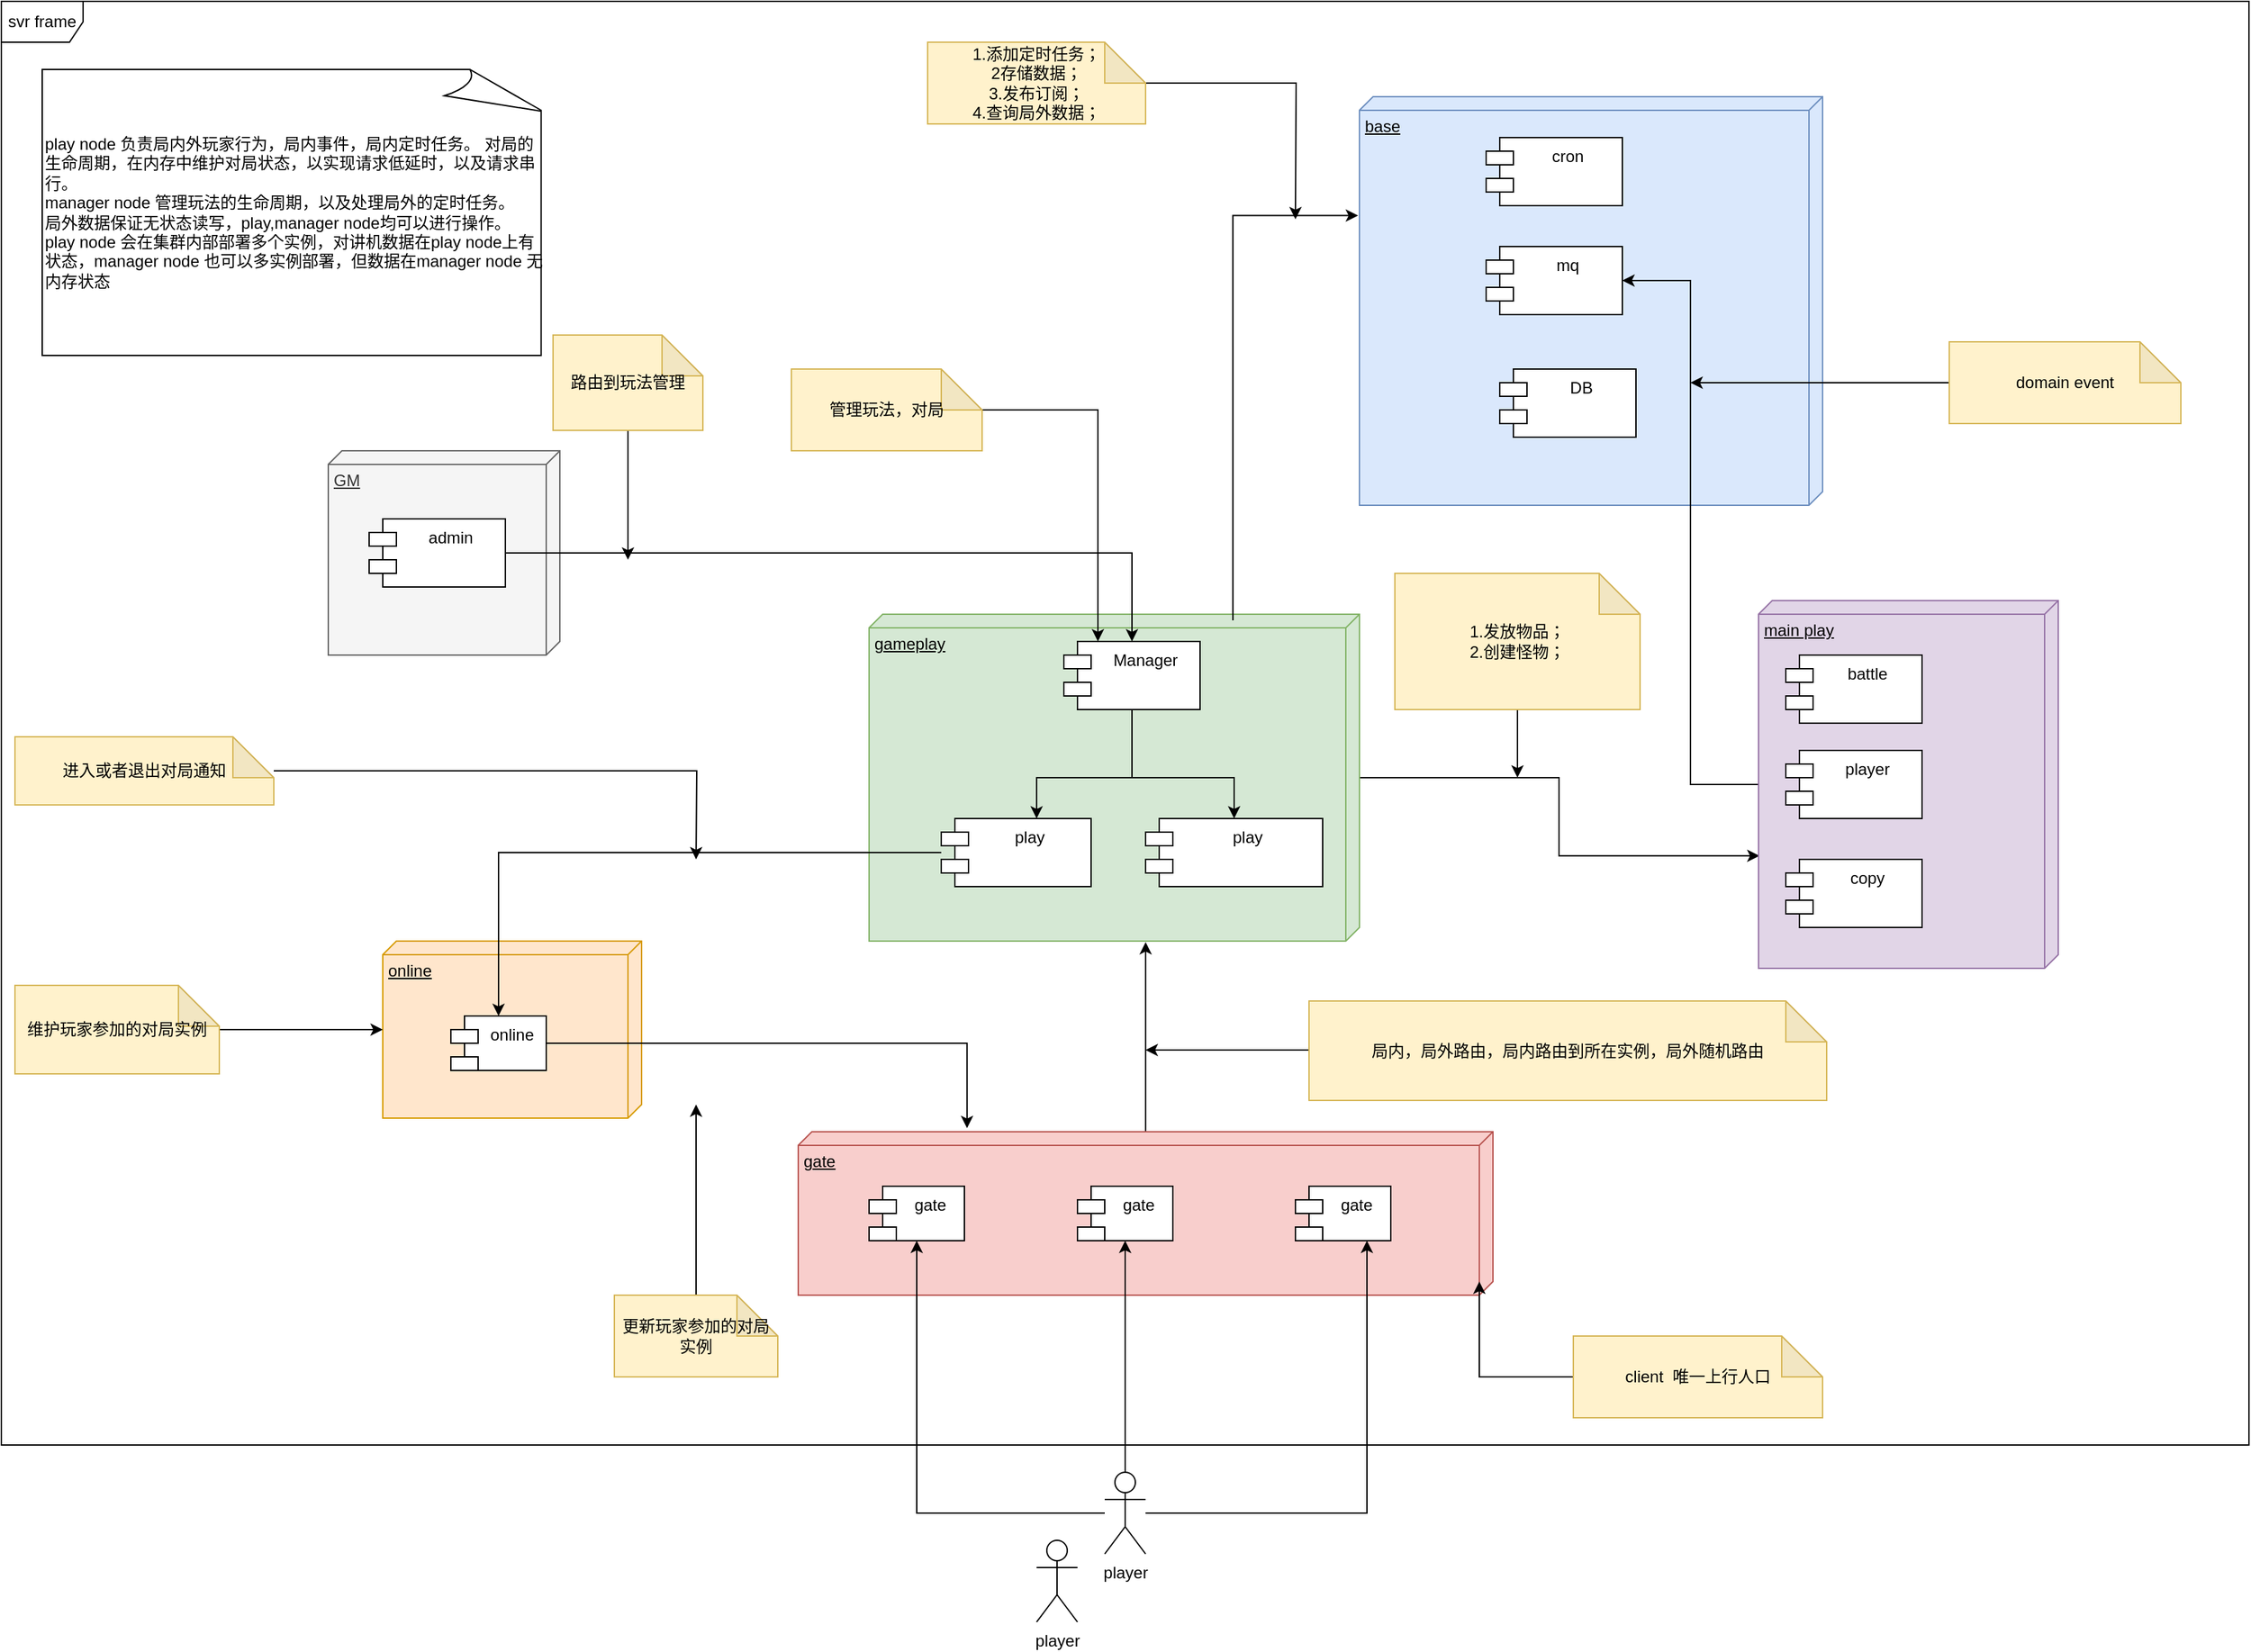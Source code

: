 <mxfile version="21.6.2" type="device">
  <diagram name="Page-1" id="929967ad-93f9-6ef4-fab6-5d389245f69c">
    <mxGraphModel dx="2074" dy="2307" grid="1" gridSize="10" guides="1" tooltips="1" connect="1" arrows="1" fold="1" page="1" pageScale="1.5" pageWidth="1169" pageHeight="826" background="none" math="0" shadow="0">
      <root>
        <mxCell id="0" style=";html=1;" />
        <mxCell id="1" style=";html=1;" parent="0" />
        <mxCell id="lPuB8WdmIO2W0yDdV0Bj-1" value="svr frame" style="shape=umlFrame;whiteSpace=wrap;html=1;pointerEvents=0;" vertex="1" parent="1">
          <mxGeometry x="60" y="-20" width="1650" height="1060" as="geometry" />
        </mxCell>
        <mxCell id="lPuB8WdmIO2W0yDdV0Bj-2" value="GM" style="verticalAlign=top;align=left;spacingTop=8;spacingLeft=2;spacingRight=12;shape=cube;size=10;direction=south;fontStyle=4;html=1;whiteSpace=wrap;fillColor=#f5f5f5;fontColor=#333333;strokeColor=#666666;" vertex="1" parent="1">
          <mxGeometry x="300" y="310" width="170" height="150" as="geometry" />
        </mxCell>
        <mxCell id="lPuB8WdmIO2W0yDdV0Bj-73" style="edgeStyle=orthogonalEdgeStyle;rounded=0;orthogonalLoop=1;jettySize=auto;html=1;entryX=0.694;entryY=0.997;entryDx=0;entryDy=0;entryPerimeter=0;" edge="1" parent="1" source="lPuB8WdmIO2W0yDdV0Bj-4" target="lPuB8WdmIO2W0yDdV0Bj-33">
          <mxGeometry relative="1" as="geometry" />
        </mxCell>
        <mxCell id="lPuB8WdmIO2W0yDdV0Bj-4" value="gameplay" style="verticalAlign=top;align=left;spacingTop=8;spacingLeft=2;spacingRight=12;shape=cube;size=10;direction=south;fontStyle=4;html=1;whiteSpace=wrap;fillColor=#d5e8d4;strokeColor=#82b366;" vertex="1" parent="1">
          <mxGeometry x="697" y="430" width="360" height="240" as="geometry" />
        </mxCell>
        <mxCell id="lPuB8WdmIO2W0yDdV0Bj-10" style="edgeStyle=orthogonalEdgeStyle;rounded=0;orthogonalLoop=1;jettySize=auto;html=1;exitX=0.5;exitY=1;exitDx=0;exitDy=0;" edge="1" parent="1" source="lPuB8WdmIO2W0yDdV0Bj-7" target="lPuB8WdmIO2W0yDdV0Bj-8">
          <mxGeometry relative="1" as="geometry">
            <Array as="points">
              <mxPoint x="890" y="550" />
              <mxPoint x="820" y="550" />
            </Array>
          </mxGeometry>
        </mxCell>
        <mxCell id="lPuB8WdmIO2W0yDdV0Bj-16" style="edgeStyle=orthogonalEdgeStyle;rounded=0;orthogonalLoop=1;jettySize=auto;html=1;exitX=0.5;exitY=1;exitDx=0;exitDy=0;" edge="1" parent="1" source="lPuB8WdmIO2W0yDdV0Bj-7" target="lPuB8WdmIO2W0yDdV0Bj-9">
          <mxGeometry relative="1" as="geometry">
            <Array as="points">
              <mxPoint x="890" y="550" />
              <mxPoint x="965" y="550" />
            </Array>
          </mxGeometry>
        </mxCell>
        <mxCell id="lPuB8WdmIO2W0yDdV0Bj-70" style="edgeStyle=orthogonalEdgeStyle;rounded=0;orthogonalLoop=1;jettySize=auto;html=1;entryX=0.291;entryY=1.003;entryDx=0;entryDy=0;entryPerimeter=0;exitX=0.019;exitY=0.258;exitDx=0;exitDy=0;exitPerimeter=0;" edge="1" parent="1" source="lPuB8WdmIO2W0yDdV0Bj-4" target="lPuB8WdmIO2W0yDdV0Bj-29">
          <mxGeometry relative="1" as="geometry" />
        </mxCell>
        <mxCell id="lPuB8WdmIO2W0yDdV0Bj-7" value="Manager" style="shape=module;align=left;spacingLeft=20;align=center;verticalAlign=top;whiteSpace=wrap;html=1;" vertex="1" parent="1">
          <mxGeometry x="840" y="450" width="100" height="50" as="geometry" />
        </mxCell>
        <mxCell id="lPuB8WdmIO2W0yDdV0Bj-9" value="play" style="shape=module;align=left;spacingLeft=20;align=center;verticalAlign=top;whiteSpace=wrap;html=1;" vertex="1" parent="1">
          <mxGeometry x="900" y="580" width="130" height="50" as="geometry" />
        </mxCell>
        <mxCell id="lPuB8WdmIO2W0yDdV0Bj-12" value="online" style="verticalAlign=top;align=left;spacingTop=8;spacingLeft=2;spacingRight=12;shape=cube;size=10;direction=south;fontStyle=4;html=1;whiteSpace=wrap;fillColor=#ffe6cc;strokeColor=#d79b00;" vertex="1" parent="1">
          <mxGeometry x="340" y="670" width="190" height="130" as="geometry" />
        </mxCell>
        <mxCell id="lPuB8WdmIO2W0yDdV0Bj-28" style="edgeStyle=orthogonalEdgeStyle;rounded=0;orthogonalLoop=1;jettySize=auto;html=1;" edge="1" parent="1" source="lPuB8WdmIO2W0yDdV0Bj-8" target="lPuB8WdmIO2W0yDdV0Bj-18">
          <mxGeometry relative="1" as="geometry" />
        </mxCell>
        <mxCell id="lPuB8WdmIO2W0yDdV0Bj-8" value="play" style="shape=module;align=left;spacingLeft=20;align=center;verticalAlign=top;whiteSpace=wrap;html=1;" vertex="1" parent="1">
          <mxGeometry x="750" y="580" width="110" height="50" as="geometry" />
        </mxCell>
        <mxCell id="lPuB8WdmIO2W0yDdV0Bj-76" style="edgeStyle=orthogonalEdgeStyle;rounded=0;orthogonalLoop=1;jettySize=auto;html=1;entryX=1.003;entryY=0.436;entryDx=0;entryDy=0;entryPerimeter=0;" edge="1" parent="1" source="lPuB8WdmIO2W0yDdV0Bj-17" target="lPuB8WdmIO2W0yDdV0Bj-4">
          <mxGeometry relative="1" as="geometry" />
        </mxCell>
        <mxCell id="lPuB8WdmIO2W0yDdV0Bj-17" value="gate" style="verticalAlign=top;align=left;spacingTop=8;spacingLeft=2;spacingRight=12;shape=cube;size=10;direction=south;fontStyle=4;html=1;whiteSpace=wrap;fillColor=#f8cecc;strokeColor=#b85450;" vertex="1" parent="1">
          <mxGeometry x="645" y="810" width="510" height="120" as="geometry" />
        </mxCell>
        <mxCell id="lPuB8WdmIO2W0yDdV0Bj-26" style="edgeStyle=orthogonalEdgeStyle;rounded=0;orthogonalLoop=1;jettySize=auto;html=1;entryX=-0.022;entryY=0.757;entryDx=0;entryDy=0;entryPerimeter=0;" edge="1" parent="1" source="lPuB8WdmIO2W0yDdV0Bj-18" target="lPuB8WdmIO2W0yDdV0Bj-17">
          <mxGeometry relative="1" as="geometry" />
        </mxCell>
        <mxCell id="lPuB8WdmIO2W0yDdV0Bj-18" value="online" style="shape=module;align=left;spacingLeft=20;align=center;verticalAlign=top;whiteSpace=wrap;html=1;" vertex="1" parent="1">
          <mxGeometry x="390" y="725" width="70" height="40" as="geometry" />
        </mxCell>
        <mxCell id="lPuB8WdmIO2W0yDdV0Bj-19" value="gate" style="shape=module;align=left;spacingLeft=20;align=center;verticalAlign=top;whiteSpace=wrap;html=1;" vertex="1" parent="1">
          <mxGeometry x="697" y="850" width="70" height="40" as="geometry" />
        </mxCell>
        <mxCell id="lPuB8WdmIO2W0yDdV0Bj-20" value="gate" style="shape=module;align=left;spacingLeft=20;align=center;verticalAlign=top;whiteSpace=wrap;html=1;" vertex="1" parent="1">
          <mxGeometry x="850" y="850" width="70" height="40" as="geometry" />
        </mxCell>
        <mxCell id="lPuB8WdmIO2W0yDdV0Bj-21" value="gate" style="shape=module;align=left;spacingLeft=20;align=center;verticalAlign=top;whiteSpace=wrap;html=1;" vertex="1" parent="1">
          <mxGeometry x="1010" y="850" width="70" height="40" as="geometry" />
        </mxCell>
        <mxCell id="lPuB8WdmIO2W0yDdV0Bj-24" style="edgeStyle=orthogonalEdgeStyle;rounded=0;orthogonalLoop=1;jettySize=auto;html=1;exitX=1;exitY=0.5;exitDx=0;exitDy=0;" edge="1" parent="1" source="lPuB8WdmIO2W0yDdV0Bj-22" target="lPuB8WdmIO2W0yDdV0Bj-7">
          <mxGeometry relative="1" as="geometry" />
        </mxCell>
        <mxCell id="lPuB8WdmIO2W0yDdV0Bj-22" value="admin" style="shape=module;align=left;spacingLeft=20;align=center;verticalAlign=top;whiteSpace=wrap;html=1;" vertex="1" parent="1">
          <mxGeometry x="330" y="360" width="100" height="50" as="geometry" />
        </mxCell>
        <mxCell id="lPuB8WdmIO2W0yDdV0Bj-29" value="base" style="verticalAlign=top;align=left;spacingTop=8;spacingLeft=2;spacingRight=12;shape=cube;size=10;direction=south;fontStyle=4;html=1;whiteSpace=wrap;fillColor=#dae8fc;strokeColor=#6c8ebf;" vertex="1" parent="1">
          <mxGeometry x="1057" y="50" width="340" height="300" as="geometry" />
        </mxCell>
        <mxCell id="lPuB8WdmIO2W0yDdV0Bj-30" value="cron" style="shape=module;align=left;spacingLeft=20;align=center;verticalAlign=top;whiteSpace=wrap;html=1;" vertex="1" parent="1">
          <mxGeometry x="1150" y="80" width="100" height="50" as="geometry" />
        </mxCell>
        <mxCell id="lPuB8WdmIO2W0yDdV0Bj-31" value="mq" style="shape=module;align=left;spacingLeft=20;align=center;verticalAlign=top;whiteSpace=wrap;html=1;" vertex="1" parent="1">
          <mxGeometry x="1150" y="160" width="100" height="50" as="geometry" />
        </mxCell>
        <mxCell id="lPuB8WdmIO2W0yDdV0Bj-32" value="DB" style="shape=module;align=left;spacingLeft=20;align=center;verticalAlign=top;whiteSpace=wrap;html=1;" vertex="1" parent="1">
          <mxGeometry x="1160" y="250" width="100" height="50" as="geometry" />
        </mxCell>
        <mxCell id="lPuB8WdmIO2W0yDdV0Bj-38" style="edgeStyle=orthogonalEdgeStyle;rounded=0;orthogonalLoop=1;jettySize=auto;html=1;entryX=1;entryY=0.5;entryDx=0;entryDy=0;" edge="1" parent="1" source="lPuB8WdmIO2W0yDdV0Bj-33" target="lPuB8WdmIO2W0yDdV0Bj-31">
          <mxGeometry relative="1" as="geometry" />
        </mxCell>
        <mxCell id="lPuB8WdmIO2W0yDdV0Bj-33" value="main play" style="verticalAlign=top;align=left;spacingTop=8;spacingLeft=2;spacingRight=12;shape=cube;size=10;direction=south;fontStyle=4;html=1;whiteSpace=wrap;fillColor=#e1d5e7;strokeColor=#9673a6;" vertex="1" parent="1">
          <mxGeometry x="1350" y="420" width="220" height="270" as="geometry" />
        </mxCell>
        <mxCell id="lPuB8WdmIO2W0yDdV0Bj-34" value="battle" style="shape=module;align=left;spacingLeft=20;align=center;verticalAlign=top;whiteSpace=wrap;html=1;" vertex="1" parent="1">
          <mxGeometry x="1370" y="460" width="100" height="50" as="geometry" />
        </mxCell>
        <mxCell id="lPuB8WdmIO2W0yDdV0Bj-35" value="player" style="shape=module;align=left;spacingLeft=20;align=center;verticalAlign=top;whiteSpace=wrap;html=1;" vertex="1" parent="1">
          <mxGeometry x="1370" y="530" width="100" height="50" as="geometry" />
        </mxCell>
        <mxCell id="lPuB8WdmIO2W0yDdV0Bj-36" value="copy" style="shape=module;align=left;spacingLeft=20;align=center;verticalAlign=top;whiteSpace=wrap;html=1;" vertex="1" parent="1">
          <mxGeometry x="1370" y="610" width="100" height="50" as="geometry" />
        </mxCell>
        <mxCell id="lPuB8WdmIO2W0yDdV0Bj-40" style="edgeStyle=orthogonalEdgeStyle;rounded=0;orthogonalLoop=1;jettySize=auto;html=1;" edge="1" parent="1" source="lPuB8WdmIO2W0yDdV0Bj-39">
          <mxGeometry relative="1" as="geometry">
            <mxPoint x="1300" y="260" as="targetPoint" />
          </mxGeometry>
        </mxCell>
        <mxCell id="lPuB8WdmIO2W0yDdV0Bj-39" value="domain event" style="shape=note;whiteSpace=wrap;html=1;backgroundOutline=1;darkOpacity=0.05;fillColor=#fff2cc;strokeColor=#d6b656;" vertex="1" parent="1">
          <mxGeometry x="1490" y="230" width="170" height="60" as="geometry" />
        </mxCell>
        <mxCell id="lPuB8WdmIO2W0yDdV0Bj-46" style="edgeStyle=orthogonalEdgeStyle;rounded=0;orthogonalLoop=1;jettySize=auto;html=1;" edge="1" parent="1" source="lPuB8WdmIO2W0yDdV0Bj-41" target="lPuB8WdmIO2W0yDdV0Bj-19">
          <mxGeometry relative="1" as="geometry" />
        </mxCell>
        <mxCell id="lPuB8WdmIO2W0yDdV0Bj-47" style="edgeStyle=orthogonalEdgeStyle;rounded=0;orthogonalLoop=1;jettySize=auto;html=1;" edge="1" parent="1" source="lPuB8WdmIO2W0yDdV0Bj-41" target="lPuB8WdmIO2W0yDdV0Bj-20">
          <mxGeometry relative="1" as="geometry" />
        </mxCell>
        <mxCell id="lPuB8WdmIO2W0yDdV0Bj-48" style="edgeStyle=orthogonalEdgeStyle;rounded=0;orthogonalLoop=1;jettySize=auto;html=1;entryX=0.75;entryY=1;entryDx=0;entryDy=0;" edge="1" parent="1" source="lPuB8WdmIO2W0yDdV0Bj-41" target="lPuB8WdmIO2W0yDdV0Bj-21">
          <mxGeometry relative="1" as="geometry" />
        </mxCell>
        <mxCell id="lPuB8WdmIO2W0yDdV0Bj-41" value="player" style="shape=umlActor;verticalLabelPosition=bottom;verticalAlign=top;html=1;" vertex="1" parent="1">
          <mxGeometry x="870" y="1060" width="30" height="60" as="geometry" />
        </mxCell>
        <mxCell id="lPuB8WdmIO2W0yDdV0Bj-49" value="player" style="shape=umlActor;verticalLabelPosition=bottom;verticalAlign=top;html=1;" vertex="1" parent="1">
          <mxGeometry x="820" y="1110" width="30" height="60" as="geometry" />
        </mxCell>
        <mxCell id="lPuB8WdmIO2W0yDdV0Bj-51" style="edgeStyle=orthogonalEdgeStyle;rounded=0;orthogonalLoop=1;jettySize=auto;html=1;entryX=0;entryY=0;entryDx=110;entryDy=10;entryPerimeter=0;" edge="1" parent="1" source="lPuB8WdmIO2W0yDdV0Bj-50" target="lPuB8WdmIO2W0yDdV0Bj-17">
          <mxGeometry relative="1" as="geometry" />
        </mxCell>
        <mxCell id="lPuB8WdmIO2W0yDdV0Bj-50" value="client&amp;nbsp; 唯一上行人口" style="shape=note;whiteSpace=wrap;html=1;backgroundOutline=1;darkOpacity=0.05;fillColor=#fff2cc;strokeColor=#d6b656;" vertex="1" parent="1">
          <mxGeometry x="1214" y="960" width="183" height="60" as="geometry" />
        </mxCell>
        <mxCell id="lPuB8WdmIO2W0yDdV0Bj-53" style="edgeStyle=orthogonalEdgeStyle;rounded=0;orthogonalLoop=1;jettySize=auto;html=1;" edge="1" parent="1" source="lPuB8WdmIO2W0yDdV0Bj-52" target="lPuB8WdmIO2W0yDdV0Bj-12">
          <mxGeometry relative="1" as="geometry" />
        </mxCell>
        <mxCell id="lPuB8WdmIO2W0yDdV0Bj-52" value="维护玩家参加的对局实例" style="shape=note;whiteSpace=wrap;html=1;backgroundOutline=1;darkOpacity=0.05;fillColor=#fff2cc;strokeColor=#d6b656;" vertex="1" parent="1">
          <mxGeometry x="70" y="702.5" width="150" height="65" as="geometry" />
        </mxCell>
        <mxCell id="lPuB8WdmIO2W0yDdV0Bj-55" style="edgeStyle=orthogonalEdgeStyle;rounded=0;orthogonalLoop=1;jettySize=auto;html=1;" edge="1" parent="1" source="lPuB8WdmIO2W0yDdV0Bj-54">
          <mxGeometry relative="1" as="geometry">
            <mxPoint x="570" y="790" as="targetPoint" />
          </mxGeometry>
        </mxCell>
        <mxCell id="lPuB8WdmIO2W0yDdV0Bj-54" value="更新玩家参加的对局实例" style="shape=note;whiteSpace=wrap;html=1;backgroundOutline=1;darkOpacity=0.05;fillColor=#fff2cc;strokeColor=#d6b656;" vertex="1" parent="1">
          <mxGeometry x="510" y="930" width="120" height="60" as="geometry" />
        </mxCell>
        <mxCell id="lPuB8WdmIO2W0yDdV0Bj-57" style="edgeStyle=orthogonalEdgeStyle;rounded=0;orthogonalLoop=1;jettySize=auto;html=1;" edge="1" parent="1" source="lPuB8WdmIO2W0yDdV0Bj-56">
          <mxGeometry relative="1" as="geometry">
            <mxPoint x="570" y="610" as="targetPoint" />
          </mxGeometry>
        </mxCell>
        <mxCell id="lPuB8WdmIO2W0yDdV0Bj-56" value="进入或者退出对局通知" style="shape=note;whiteSpace=wrap;html=1;backgroundOutline=1;darkOpacity=0.05;fillColor=#fff2cc;strokeColor=#d6b656;" vertex="1" parent="1">
          <mxGeometry x="70" y="520" width="190" height="50" as="geometry" />
        </mxCell>
        <mxCell id="lPuB8WdmIO2W0yDdV0Bj-61" style="edgeStyle=orthogonalEdgeStyle;rounded=0;orthogonalLoop=1;jettySize=auto;html=1;entryX=0.25;entryY=0;entryDx=0;entryDy=0;" edge="1" parent="1" source="lPuB8WdmIO2W0yDdV0Bj-58" target="lPuB8WdmIO2W0yDdV0Bj-7">
          <mxGeometry relative="1" as="geometry" />
        </mxCell>
        <mxCell id="lPuB8WdmIO2W0yDdV0Bj-58" value="管理玩法，对局" style="shape=note;whiteSpace=wrap;html=1;backgroundOutline=1;darkOpacity=0.05;fillColor=#fff2cc;strokeColor=#d6b656;" vertex="1" parent="1">
          <mxGeometry x="640" y="250" width="140" height="60" as="geometry" />
        </mxCell>
        <mxCell id="lPuB8WdmIO2W0yDdV0Bj-72" style="edgeStyle=orthogonalEdgeStyle;rounded=0;orthogonalLoop=1;jettySize=auto;html=1;" edge="1" parent="1" source="lPuB8WdmIO2W0yDdV0Bj-71">
          <mxGeometry relative="1" as="geometry">
            <mxPoint x="1010" y="140" as="targetPoint" />
          </mxGeometry>
        </mxCell>
        <mxCell id="lPuB8WdmIO2W0yDdV0Bj-71" value="1.添加定时任务；&lt;br&gt;2存储数据；&lt;br&gt;3.发布订阅；&lt;br&gt;4.查询局外数据；" style="shape=note;whiteSpace=wrap;html=1;backgroundOutline=1;darkOpacity=0.05;fillColor=#fff2cc;strokeColor=#d6b656;" vertex="1" parent="1">
          <mxGeometry x="740" y="10" width="160" height="60" as="geometry" />
        </mxCell>
        <mxCell id="lPuB8WdmIO2W0yDdV0Bj-75" style="edgeStyle=orthogonalEdgeStyle;rounded=0;orthogonalLoop=1;jettySize=auto;html=1;" edge="1" parent="1" source="lPuB8WdmIO2W0yDdV0Bj-74">
          <mxGeometry relative="1" as="geometry">
            <mxPoint x="1173" y="550" as="targetPoint" />
          </mxGeometry>
        </mxCell>
        <mxCell id="lPuB8WdmIO2W0yDdV0Bj-74" value="1.发放物品；&lt;br&gt;2.创建怪物；" style="shape=note;whiteSpace=wrap;html=1;backgroundOutline=1;darkOpacity=0.05;fillColor=#fff2cc;strokeColor=#d6b656;" vertex="1" parent="1">
          <mxGeometry x="1083" y="400" width="180" height="100" as="geometry" />
        </mxCell>
        <mxCell id="lPuB8WdmIO2W0yDdV0Bj-79" style="edgeStyle=orthogonalEdgeStyle;rounded=0;orthogonalLoop=1;jettySize=auto;html=1;" edge="1" parent="1" source="lPuB8WdmIO2W0yDdV0Bj-77">
          <mxGeometry relative="1" as="geometry">
            <mxPoint x="900" y="750" as="targetPoint" />
          </mxGeometry>
        </mxCell>
        <mxCell id="lPuB8WdmIO2W0yDdV0Bj-77" value="局内，局外路由，局内路由到所在实例，局外随机路由" style="shape=note;whiteSpace=wrap;html=1;backgroundOutline=1;darkOpacity=0.05;fillColor=#fff2cc;strokeColor=#d6b656;" vertex="1" parent="1">
          <mxGeometry x="1020" y="714" width="380" height="73" as="geometry" />
        </mxCell>
        <mxCell id="lPuB8WdmIO2W0yDdV0Bj-82" style="edgeStyle=orthogonalEdgeStyle;rounded=0;orthogonalLoop=1;jettySize=auto;html=1;" edge="1" parent="1" source="lPuB8WdmIO2W0yDdV0Bj-81">
          <mxGeometry relative="1" as="geometry">
            <mxPoint x="520" y="390" as="targetPoint" />
          </mxGeometry>
        </mxCell>
        <mxCell id="lPuB8WdmIO2W0yDdV0Bj-81" value="路由到玩法管理" style="shape=note;whiteSpace=wrap;html=1;backgroundOutline=1;darkOpacity=0.05;fillColor=#fff2cc;strokeColor=#d6b656;" vertex="1" parent="1">
          <mxGeometry x="465" y="225" width="110" height="70" as="geometry" />
        </mxCell>
        <mxCell id="lPuB8WdmIO2W0yDdV0Bj-83" value="play node 负责局内外玩家行为，局内事件，局内定时任务。&amp;nbsp;对局的生命周期，在内存中维护对局状态，以实现请求低延时，以及请求串行。&lt;br&gt;manager node 管理玩法的生命周期，以及处理局外的定时任务。&lt;br&gt;局外数据保证无状态读写，play,manager node均可以进行操作。&lt;br&gt;play node 会在集群内部部署多个实例，对讲机数据在play node上有状态，manager node 也可以多实例部署，但数据在manager node 无内存状态" style="whiteSpace=wrap;html=1;shape=mxgraph.basic.document;align=left;" vertex="1" parent="1">
          <mxGeometry x="90" y="30" width="370" height="210" as="geometry" />
        </mxCell>
      </root>
    </mxGraphModel>
  </diagram>
</mxfile>
